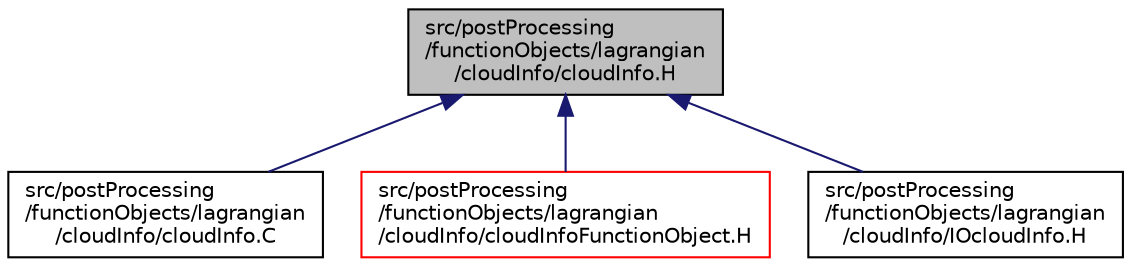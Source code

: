 digraph "src/postProcessing/functionObjects/lagrangian/cloudInfo/cloudInfo.H"
{
  bgcolor="transparent";
  edge [fontname="Helvetica",fontsize="10",labelfontname="Helvetica",labelfontsize="10"];
  node [fontname="Helvetica",fontsize="10",shape=record];
  Node1 [label="src/postProcessing\l/functionObjects/lagrangian\l/cloudInfo/cloudInfo.H",height=0.2,width=0.4,color="black", fillcolor="grey75", style="filled", fontcolor="black"];
  Node1 -> Node2 [dir="back",color="midnightblue",fontsize="10",style="solid",fontname="Helvetica"];
  Node2 [label="src/postProcessing\l/functionObjects/lagrangian\l/cloudInfo/cloudInfo.C",height=0.2,width=0.4,color="black",URL="$a09458.html"];
  Node1 -> Node3 [dir="back",color="midnightblue",fontsize="10",style="solid",fontname="Helvetica"];
  Node3 [label="src/postProcessing\l/functionObjects/lagrangian\l/cloudInfo/cloudInfoFunctionObject.H",height=0.2,width=0.4,color="red",URL="$a09461.html"];
  Node1 -> Node4 [dir="back",color="midnightblue",fontsize="10",style="solid",fontname="Helvetica"];
  Node4 [label="src/postProcessing\l/functionObjects/lagrangian\l/cloudInfo/IOcloudInfo.H",height=0.2,width=0.4,color="black",URL="$a09462.html"];
}
